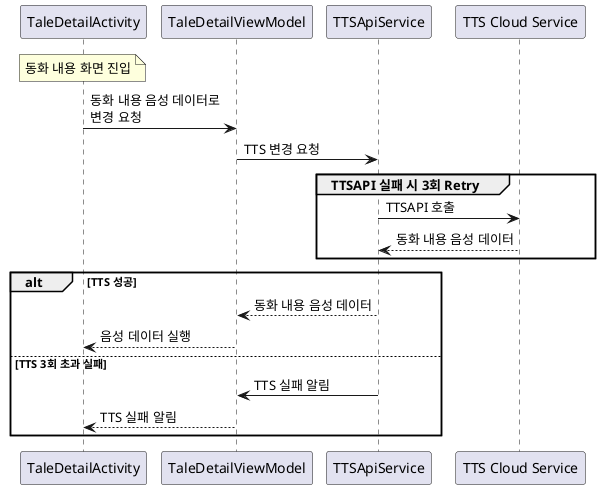 @startuml seq_get_tale_tts

participant TaleDetailActivity as view
participant TaleDetailViewModel as vm
participant TTSApiService as apiservice
participant "TTS Cloud Service" as tts

note over view : 동화 내용 화면 진입

view -> vm : 동화 내용 음성 데이터로\n변경 요청
vm -> apiservice : TTS 변경 요청
group TTSAPI 실패 시 3회 Retry
    apiservice -> tts : TTSAPI 호출
    tts --> apiservice : 동화 내용 음성 데이터
end
alt TTS 성공
    apiservice --> vm : 동화 내용 음성 데이터
    vm --> view : 음성 데이터 실행
else TTS 3회 초과 실패
    apiservice -> vm : TTS 실패 알림
    vm --> view : TTS 실패 알림
end

@enduml
